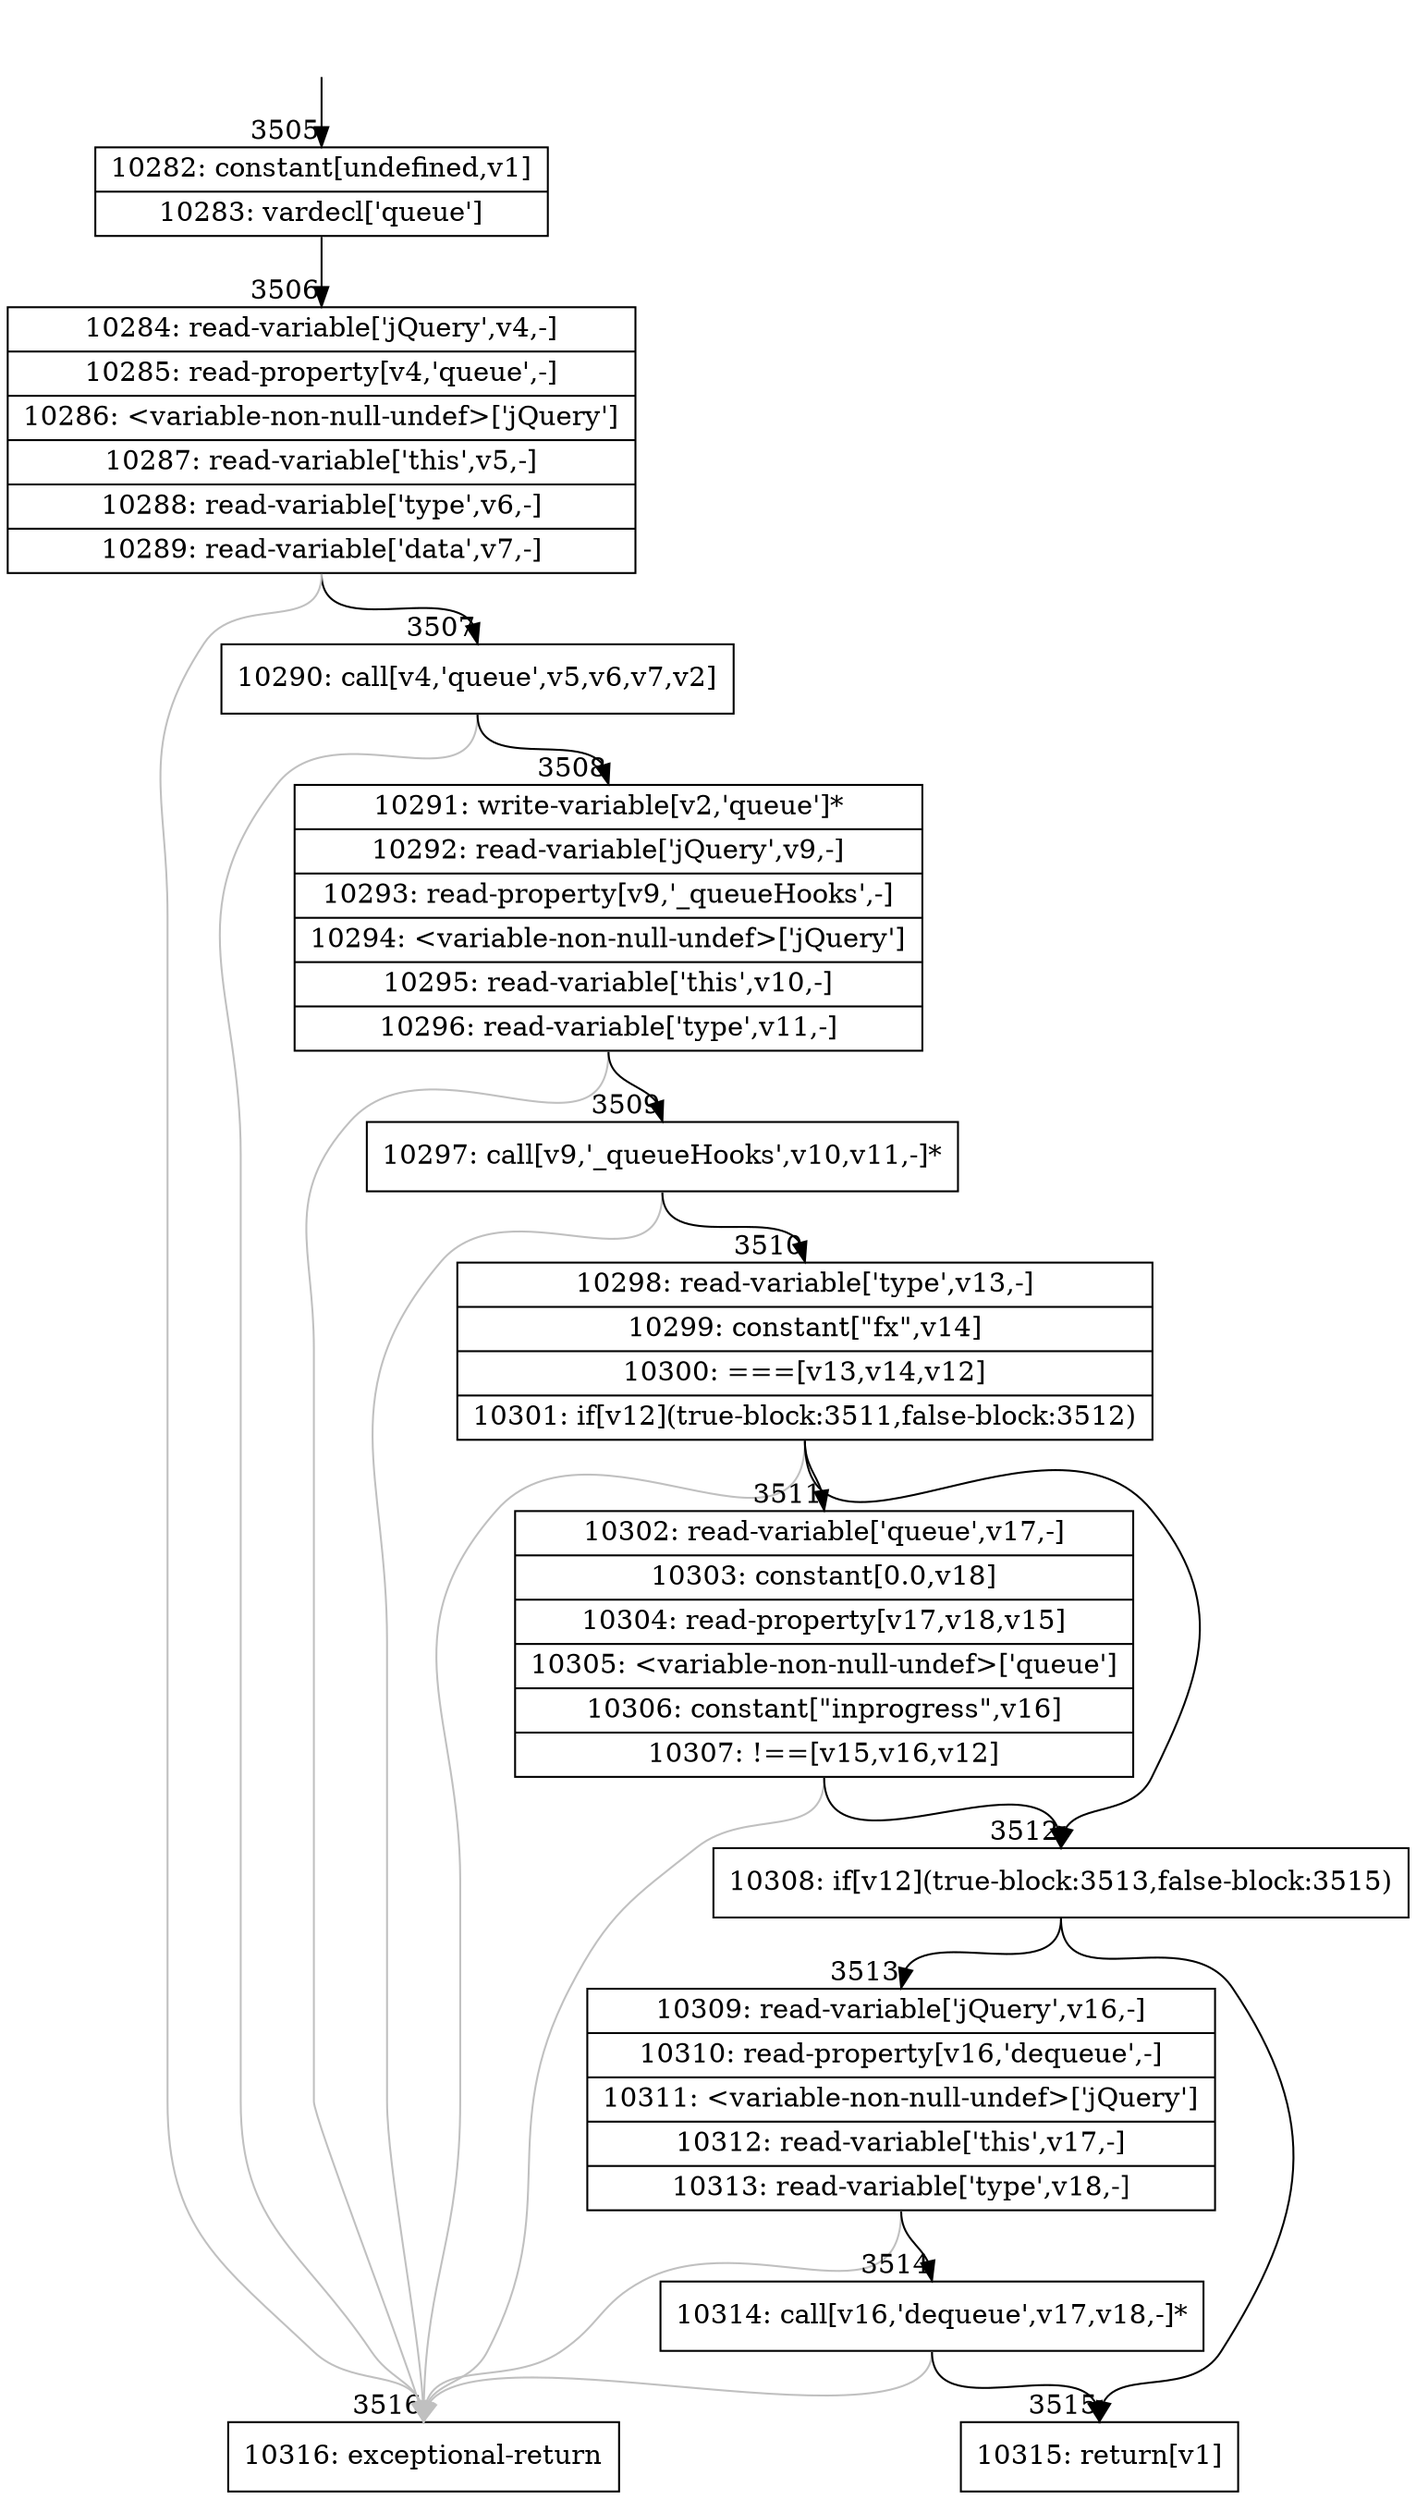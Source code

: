 digraph {
rankdir="TD"
BB_entry233[shape=none,label=""];
BB_entry233 -> BB3505 [tailport=s, headport=n, headlabel="    3505"]
BB3505 [shape=record label="{10282: constant[undefined,v1]|10283: vardecl['queue']}" ] 
BB3505 -> BB3506 [tailport=s, headport=n, headlabel="      3506"]
BB3506 [shape=record label="{10284: read-variable['jQuery',v4,-]|10285: read-property[v4,'queue',-]|10286: \<variable-non-null-undef\>['jQuery']|10287: read-variable['this',v5,-]|10288: read-variable['type',v6,-]|10289: read-variable['data',v7,-]}" ] 
BB3506 -> BB3507 [tailport=s, headport=n, headlabel="      3507"]
BB3506 -> BB3516 [tailport=s, headport=n, color=gray, headlabel="      3516"]
BB3507 [shape=record label="{10290: call[v4,'queue',v5,v6,v7,v2]}" ] 
BB3507 -> BB3508 [tailport=s, headport=n, headlabel="      3508"]
BB3507 -> BB3516 [tailport=s, headport=n, color=gray]
BB3508 [shape=record label="{10291: write-variable[v2,'queue']*|10292: read-variable['jQuery',v9,-]|10293: read-property[v9,'_queueHooks',-]|10294: \<variable-non-null-undef\>['jQuery']|10295: read-variable['this',v10,-]|10296: read-variable['type',v11,-]}" ] 
BB3508 -> BB3509 [tailport=s, headport=n, headlabel="      3509"]
BB3508 -> BB3516 [tailport=s, headport=n, color=gray]
BB3509 [shape=record label="{10297: call[v9,'_queueHooks',v10,v11,-]*}" ] 
BB3509 -> BB3510 [tailport=s, headport=n, headlabel="      3510"]
BB3509 -> BB3516 [tailport=s, headport=n, color=gray]
BB3510 [shape=record label="{10298: read-variable['type',v13,-]|10299: constant[\"fx\",v14]|10300: ===[v13,v14,v12]|10301: if[v12](true-block:3511,false-block:3512)}" ] 
BB3510 -> BB3512 [tailport=s, headport=n, headlabel="      3512"]
BB3510 -> BB3511 [tailport=s, headport=n, headlabel="      3511"]
BB3510 -> BB3516 [tailport=s, headport=n, color=gray]
BB3511 [shape=record label="{10302: read-variable['queue',v17,-]|10303: constant[0.0,v18]|10304: read-property[v17,v18,v15]|10305: \<variable-non-null-undef\>['queue']|10306: constant[\"inprogress\",v16]|10307: !==[v15,v16,v12]}" ] 
BB3511 -> BB3512 [tailport=s, headport=n]
BB3511 -> BB3516 [tailport=s, headport=n, color=gray]
BB3512 [shape=record label="{10308: if[v12](true-block:3513,false-block:3515)}" ] 
BB3512 -> BB3513 [tailport=s, headport=n, headlabel="      3513"]
BB3512 -> BB3515 [tailport=s, headport=n, headlabel="      3515"]
BB3513 [shape=record label="{10309: read-variable['jQuery',v16,-]|10310: read-property[v16,'dequeue',-]|10311: \<variable-non-null-undef\>['jQuery']|10312: read-variable['this',v17,-]|10313: read-variable['type',v18,-]}" ] 
BB3513 -> BB3514 [tailport=s, headport=n, headlabel="      3514"]
BB3513 -> BB3516 [tailport=s, headport=n, color=gray]
BB3514 [shape=record label="{10314: call[v16,'dequeue',v17,v18,-]*}" ] 
BB3514 -> BB3515 [tailport=s, headport=n]
BB3514 -> BB3516 [tailport=s, headport=n, color=gray]
BB3515 [shape=record label="{10315: return[v1]}" ] 
BB3516 [shape=record label="{10316: exceptional-return}" ] 
}
